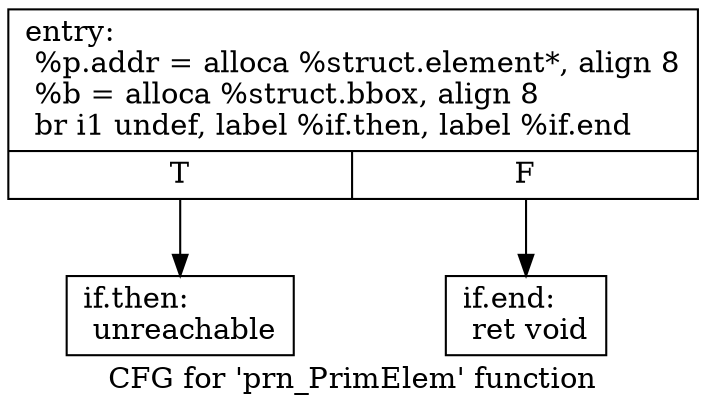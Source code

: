 digraph "CFG for 'prn_PrimElem' function" {
	label="CFG for 'prn_PrimElem' function";

	Node0x5f62380 [shape=record,label="{entry:\l  %p.addr = alloca %struct.element*, align 8\l  %b = alloca %struct.bbox, align 8\l  br i1 undef, label %if.then, label %if.end\l|{<s0>T|<s1>F}}"];
	Node0x5f62380:s0 -> Node0x5f623d0;
	Node0x5f62380:s1 -> Node0x5f62420;
	Node0x5f623d0 [shape=record,label="{if.then:                                          \l  unreachable\l}"];
	Node0x5f62420 [shape=record,label="{if.end:                                           \l  ret void\l}"];
}
